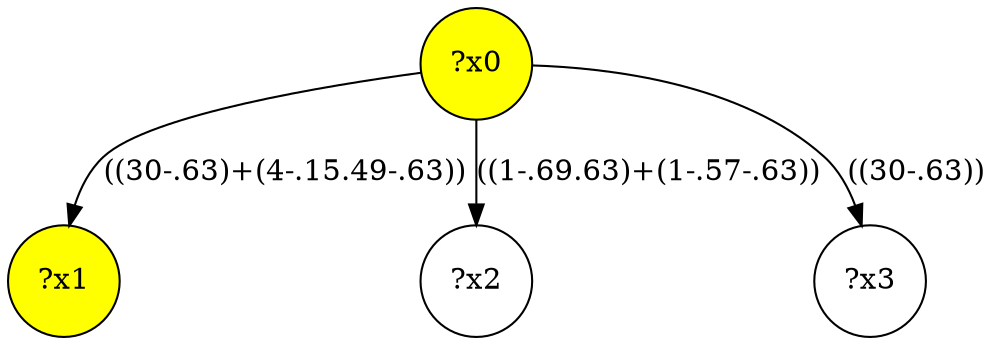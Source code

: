 digraph g {
	x0 [fillcolor="yellow", style="filled," shape=circle, label="?x0"];
	x1 [fillcolor="yellow", style="filled," shape=circle, label="?x1"];
	x0 -> x1 [label="((30-.63)+(4-.15.49-.63))"];
	x2 [shape=circle, label="?x2"];
	x0 -> x2 [label="((1-.69.63)+(1-.57-.63))"];
	x3 [shape=circle, label="?x3"];
	x0 -> x3 [label="((30-.63))"];
}
